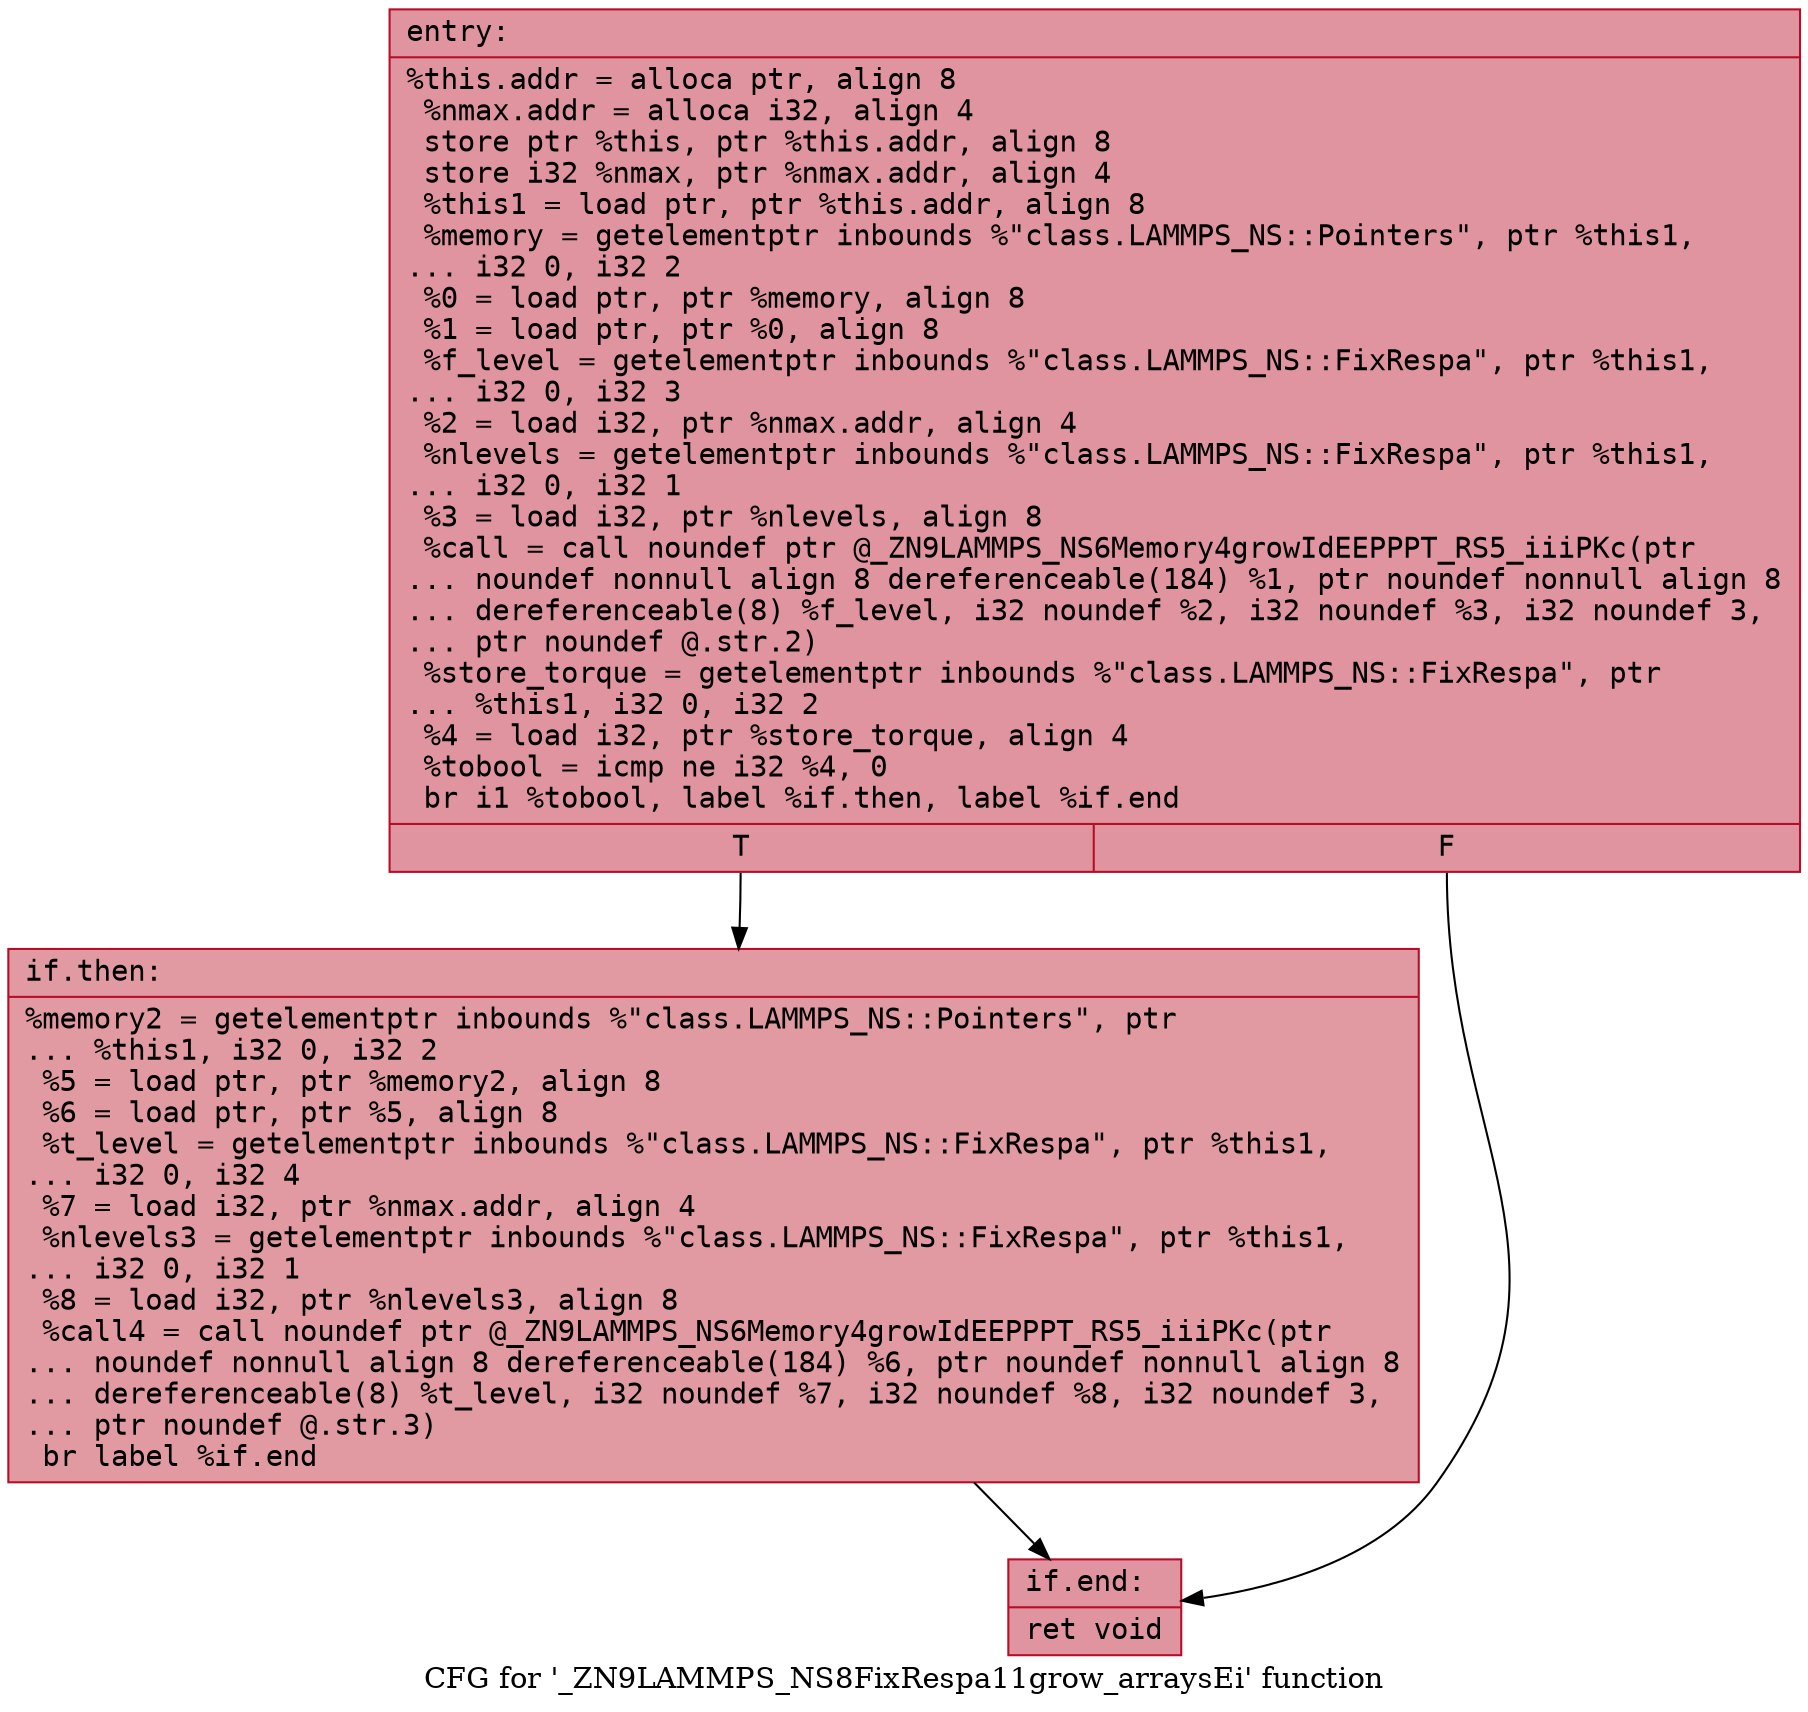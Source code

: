 digraph "CFG for '_ZN9LAMMPS_NS8FixRespa11grow_arraysEi' function" {
	label="CFG for '_ZN9LAMMPS_NS8FixRespa11grow_arraysEi' function";

	Node0x5625a2cf4df0 [shape=record,color="#b70d28ff", style=filled, fillcolor="#b70d2870" fontname="Courier",label="{entry:\l|  %this.addr = alloca ptr, align 8\l  %nmax.addr = alloca i32, align 4\l  store ptr %this, ptr %this.addr, align 8\l  store i32 %nmax, ptr %nmax.addr, align 4\l  %this1 = load ptr, ptr %this.addr, align 8\l  %memory = getelementptr inbounds %\"class.LAMMPS_NS::Pointers\", ptr %this1,\l... i32 0, i32 2\l  %0 = load ptr, ptr %memory, align 8\l  %1 = load ptr, ptr %0, align 8\l  %f_level = getelementptr inbounds %\"class.LAMMPS_NS::FixRespa\", ptr %this1,\l... i32 0, i32 3\l  %2 = load i32, ptr %nmax.addr, align 4\l  %nlevels = getelementptr inbounds %\"class.LAMMPS_NS::FixRespa\", ptr %this1,\l... i32 0, i32 1\l  %3 = load i32, ptr %nlevels, align 8\l  %call = call noundef ptr @_ZN9LAMMPS_NS6Memory4growIdEEPPPT_RS5_iiiPKc(ptr\l... noundef nonnull align 8 dereferenceable(184) %1, ptr noundef nonnull align 8\l... dereferenceable(8) %f_level, i32 noundef %2, i32 noundef %3, i32 noundef 3,\l... ptr noundef @.str.2)\l  %store_torque = getelementptr inbounds %\"class.LAMMPS_NS::FixRespa\", ptr\l... %this1, i32 0, i32 2\l  %4 = load i32, ptr %store_torque, align 4\l  %tobool = icmp ne i32 %4, 0\l  br i1 %tobool, label %if.then, label %if.end\l|{<s0>T|<s1>F}}"];
	Node0x5625a2cf4df0:s0 -> Node0x5625a2cf57e0[tooltip="entry -> if.then\nProbability 62.50%" ];
	Node0x5625a2cf4df0:s1 -> Node0x5625a2cf59f0[tooltip="entry -> if.end\nProbability 37.50%" ];
	Node0x5625a2cf57e0 [shape=record,color="#b70d28ff", style=filled, fillcolor="#bb1b2c70" fontname="Courier",label="{if.then:\l|  %memory2 = getelementptr inbounds %\"class.LAMMPS_NS::Pointers\", ptr\l... %this1, i32 0, i32 2\l  %5 = load ptr, ptr %memory2, align 8\l  %6 = load ptr, ptr %5, align 8\l  %t_level = getelementptr inbounds %\"class.LAMMPS_NS::FixRespa\", ptr %this1,\l... i32 0, i32 4\l  %7 = load i32, ptr %nmax.addr, align 4\l  %nlevels3 = getelementptr inbounds %\"class.LAMMPS_NS::FixRespa\", ptr %this1,\l... i32 0, i32 1\l  %8 = load i32, ptr %nlevels3, align 8\l  %call4 = call noundef ptr @_ZN9LAMMPS_NS6Memory4growIdEEPPPT_RS5_iiiPKc(ptr\l... noundef nonnull align 8 dereferenceable(184) %6, ptr noundef nonnull align 8\l... dereferenceable(8) %t_level, i32 noundef %7, i32 noundef %8, i32 noundef 3,\l... ptr noundef @.str.3)\l  br label %if.end\l}"];
	Node0x5625a2cf57e0 -> Node0x5625a2cf59f0[tooltip="if.then -> if.end\nProbability 100.00%" ];
	Node0x5625a2cf59f0 [shape=record,color="#b70d28ff", style=filled, fillcolor="#b70d2870" fontname="Courier",label="{if.end:\l|  ret void\l}"];
}
